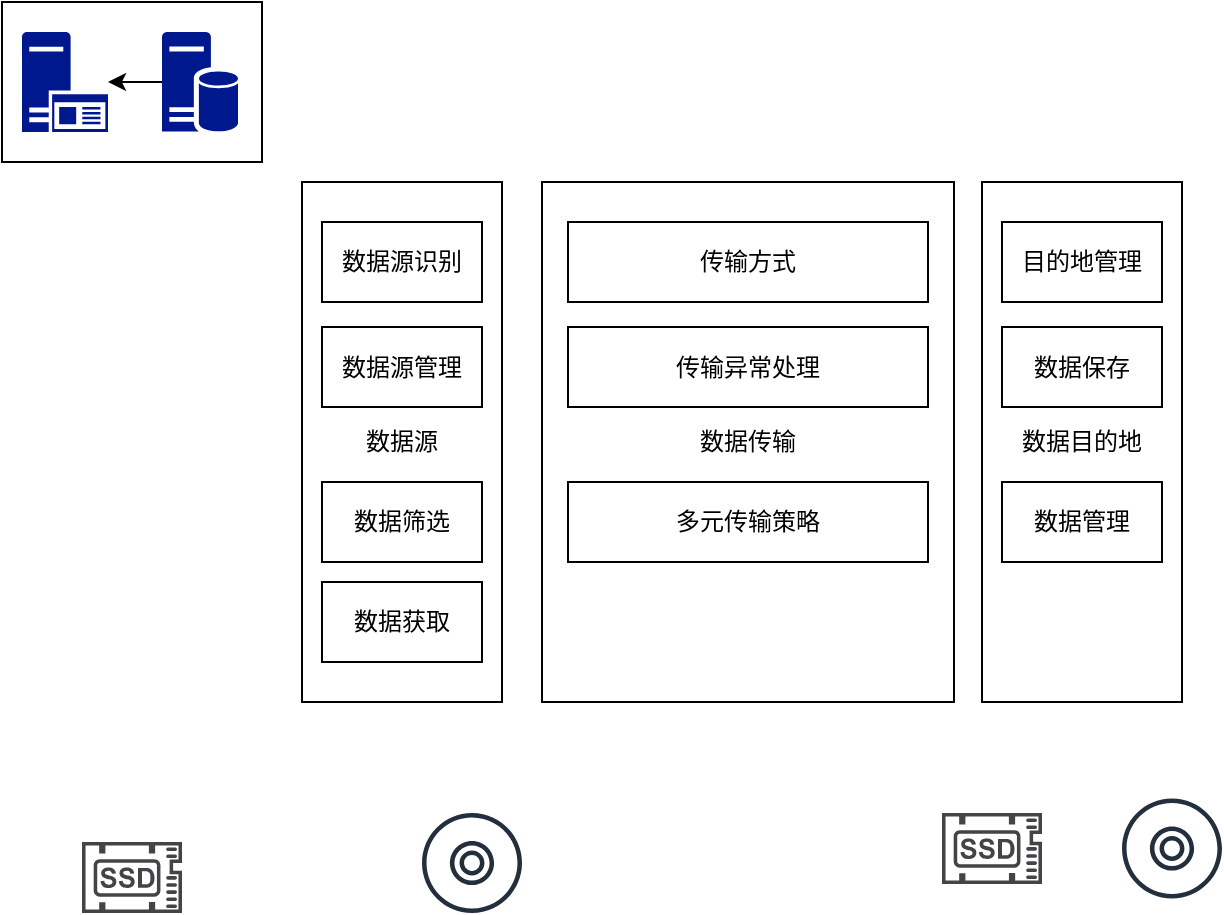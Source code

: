 <mxfile version="24.0.5" type="github">
  <diagram name="第 1 页" id="_jJcYhXfENBetBatNS-F">
    <mxGraphModel dx="1050" dy="625" grid="1" gridSize="10" guides="1" tooltips="1" connect="1" arrows="1" fold="1" page="1" pageScale="1" pageWidth="827" pageHeight="1169" math="0" shadow="0">
      <root>
        <mxCell id="0" />
        <mxCell id="1" parent="0" />
        <mxCell id="LZGVKLNQd8D1ONvB6-fX-15" value="数据目的地" style="rounded=0;whiteSpace=wrap;html=1;" vertex="1" parent="1">
          <mxGeometry x="590" y="200" width="100" height="260" as="geometry" />
        </mxCell>
        <mxCell id="LZGVKLNQd8D1ONvB6-fX-13" value="数据源" style="rounded=0;whiteSpace=wrap;html=1;" vertex="1" parent="1">
          <mxGeometry x="250" y="200" width="100" height="260" as="geometry" />
        </mxCell>
        <mxCell id="LZGVKLNQd8D1ONvB6-fX-3" value="" style="sketch=0;pointerEvents=1;shadow=0;dashed=0;html=1;strokeColor=none;fillColor=#434445;aspect=fixed;labelPosition=center;verticalLabelPosition=bottom;verticalAlign=top;align=center;outlineConnect=0;shape=mxgraph.vvd.ssd;" vertex="1" parent="1">
          <mxGeometry x="570" y="515.5" width="50" height="35.5" as="geometry" />
        </mxCell>
        <mxCell id="LZGVKLNQd8D1ONvB6-fX-4" value="" style="shape=image;html=1;verticalAlign=top;verticalLabelPosition=bottom;labelBackgroundColor=#ffffff;imageAspect=0;aspect=fixed;image=https://cdn1.iconfinder.com/data/icons/ui-essential-17/32/UI_Essential_Outline_1_essential-app-ui-flash_drive-usb-128.png" vertex="1" parent="1">
          <mxGeometry x="510" y="525.5" width="40" height="40" as="geometry" />
        </mxCell>
        <mxCell id="LZGVKLNQd8D1ONvB6-fX-6" value="" style="sketch=0;outlineConnect=0;fontColor=#232F3E;gradientColor=none;fillColor=#232F3D;strokeColor=none;dashed=0;verticalLabelPosition=bottom;verticalAlign=top;align=center;html=1;fontSize=12;fontStyle=0;aspect=fixed;pointerEvents=1;shape=mxgraph.aws4.disk;" vertex="1" parent="1">
          <mxGeometry x="660" y="508.25" width="50" height="50" as="geometry" />
        </mxCell>
        <mxCell id="LZGVKLNQd8D1ONvB6-fX-7" value="" style="sketch=0;pointerEvents=1;shadow=0;dashed=0;html=1;strokeColor=none;fillColor=#434445;aspect=fixed;labelPosition=center;verticalLabelPosition=bottom;verticalAlign=top;align=center;outlineConnect=0;shape=mxgraph.vvd.ssd;" vertex="1" parent="1">
          <mxGeometry x="140" y="530" width="50" height="35.5" as="geometry" />
        </mxCell>
        <mxCell id="LZGVKLNQd8D1ONvB6-fX-8" value="" style="shape=image;html=1;verticalAlign=top;verticalLabelPosition=bottom;labelBackgroundColor=#ffffff;imageAspect=0;aspect=fixed;image=https://cdn1.iconfinder.com/data/icons/ui-essential-17/32/UI_Essential_Outline_1_essential-app-ui-flash_drive-usb-128.png" vertex="1" parent="1">
          <mxGeometry x="230" y="510" width="40" height="40" as="geometry" />
        </mxCell>
        <mxCell id="LZGVKLNQd8D1ONvB6-fX-9" value="" style="sketch=0;outlineConnect=0;fontColor=#232F3E;gradientColor=none;fillColor=#232F3D;strokeColor=none;dashed=0;verticalLabelPosition=bottom;verticalAlign=top;align=center;html=1;fontSize=12;fontStyle=0;aspect=fixed;pointerEvents=1;shape=mxgraph.aws4.disk;" vertex="1" parent="1">
          <mxGeometry x="310" y="515.5" width="50" height="50" as="geometry" />
        </mxCell>
        <mxCell id="LZGVKLNQd8D1ONvB6-fX-12" value="" style="group" vertex="1" connectable="0" parent="1">
          <mxGeometry x="100" y="110" width="130" height="80" as="geometry" />
        </mxCell>
        <mxCell id="LZGVKLNQd8D1ONvB6-fX-10" value="" style="rounded=0;whiteSpace=wrap;html=1;" vertex="1" parent="LZGVKLNQd8D1ONvB6-fX-12">
          <mxGeometry width="130" height="80" as="geometry" />
        </mxCell>
        <mxCell id="LZGVKLNQd8D1ONvB6-fX-1" value="" style="sketch=0;aspect=fixed;pointerEvents=1;shadow=0;dashed=0;html=1;strokeColor=none;labelPosition=center;verticalLabelPosition=bottom;verticalAlign=top;align=center;fillColor=#00188D;shape=mxgraph.mscae.enterprise.application_server2" vertex="1" parent="LZGVKLNQd8D1ONvB6-fX-12">
          <mxGeometry x="10" y="15" width="43" height="50" as="geometry" />
        </mxCell>
        <mxCell id="LZGVKLNQd8D1ONvB6-fX-17" value="" style="edgeStyle=orthogonalEdgeStyle;rounded=0;orthogonalLoop=1;jettySize=auto;html=1;" edge="1" parent="LZGVKLNQd8D1ONvB6-fX-12" source="LZGVKLNQd8D1ONvB6-fX-2" target="LZGVKLNQd8D1ONvB6-fX-1">
          <mxGeometry relative="1" as="geometry" />
        </mxCell>
        <mxCell id="LZGVKLNQd8D1ONvB6-fX-2" value="" style="sketch=0;aspect=fixed;pointerEvents=1;shadow=0;dashed=0;html=1;strokeColor=none;labelPosition=center;verticalLabelPosition=bottom;verticalAlign=top;align=center;fillColor=#00188D;shape=mxgraph.mscae.enterprise.database_server" vertex="1" parent="LZGVKLNQd8D1ONvB6-fX-12">
          <mxGeometry x="80" y="15" width="38" height="50" as="geometry" />
        </mxCell>
        <mxCell id="LZGVKLNQd8D1ONvB6-fX-16" value="数据传输" style="rounded=0;whiteSpace=wrap;html=1;" vertex="1" parent="1">
          <mxGeometry x="370" y="200" width="206" height="260" as="geometry" />
        </mxCell>
        <mxCell id="LZGVKLNQd8D1ONvB6-fX-18" value="数据源识别" style="rounded=0;whiteSpace=wrap;html=1;" vertex="1" parent="1">
          <mxGeometry x="260" y="220" width="80" height="40" as="geometry" />
        </mxCell>
        <mxCell id="LZGVKLNQd8D1ONvB6-fX-19" value="数据源管理" style="rounded=0;whiteSpace=wrap;html=1;" vertex="1" parent="1">
          <mxGeometry x="260" y="272.5" width="80" height="40" as="geometry" />
        </mxCell>
        <mxCell id="LZGVKLNQd8D1ONvB6-fX-20" value="数据筛选" style="rounded=0;whiteSpace=wrap;html=1;" vertex="1" parent="1">
          <mxGeometry x="260" y="350" width="80" height="40" as="geometry" />
        </mxCell>
        <mxCell id="LZGVKLNQd8D1ONvB6-fX-21" value="数据获取" style="rounded=0;whiteSpace=wrap;html=1;" vertex="1" parent="1">
          <mxGeometry x="260" y="400" width="80" height="40" as="geometry" />
        </mxCell>
        <mxCell id="LZGVKLNQd8D1ONvB6-fX-22" value="目的地管理" style="rounded=0;whiteSpace=wrap;html=1;" vertex="1" parent="1">
          <mxGeometry x="600" y="220" width="80" height="40" as="geometry" />
        </mxCell>
        <mxCell id="LZGVKLNQd8D1ONvB6-fX-23" value="数据保存" style="rounded=0;whiteSpace=wrap;html=1;" vertex="1" parent="1">
          <mxGeometry x="600" y="272.5" width="80" height="40" as="geometry" />
        </mxCell>
        <mxCell id="LZGVKLNQd8D1ONvB6-fX-24" value="数据管理" style="rounded=0;whiteSpace=wrap;html=1;" vertex="1" parent="1">
          <mxGeometry x="600" y="350" width="80" height="40" as="geometry" />
        </mxCell>
        <mxCell id="LZGVKLNQd8D1ONvB6-fX-26" value="传输方式" style="rounded=0;whiteSpace=wrap;html=1;" vertex="1" parent="1">
          <mxGeometry x="383" y="220" width="180" height="40" as="geometry" />
        </mxCell>
        <mxCell id="LZGVKLNQd8D1ONvB6-fX-27" value="传输异常处理" style="rounded=0;whiteSpace=wrap;html=1;" vertex="1" parent="1">
          <mxGeometry x="383" y="272.5" width="180" height="40" as="geometry" />
        </mxCell>
        <mxCell id="LZGVKLNQd8D1ONvB6-fX-30" value="多元传输策略" style="rounded=0;whiteSpace=wrap;html=1;" vertex="1" parent="1">
          <mxGeometry x="383" y="350" width="180" height="40" as="geometry" />
        </mxCell>
      </root>
    </mxGraphModel>
  </diagram>
</mxfile>
